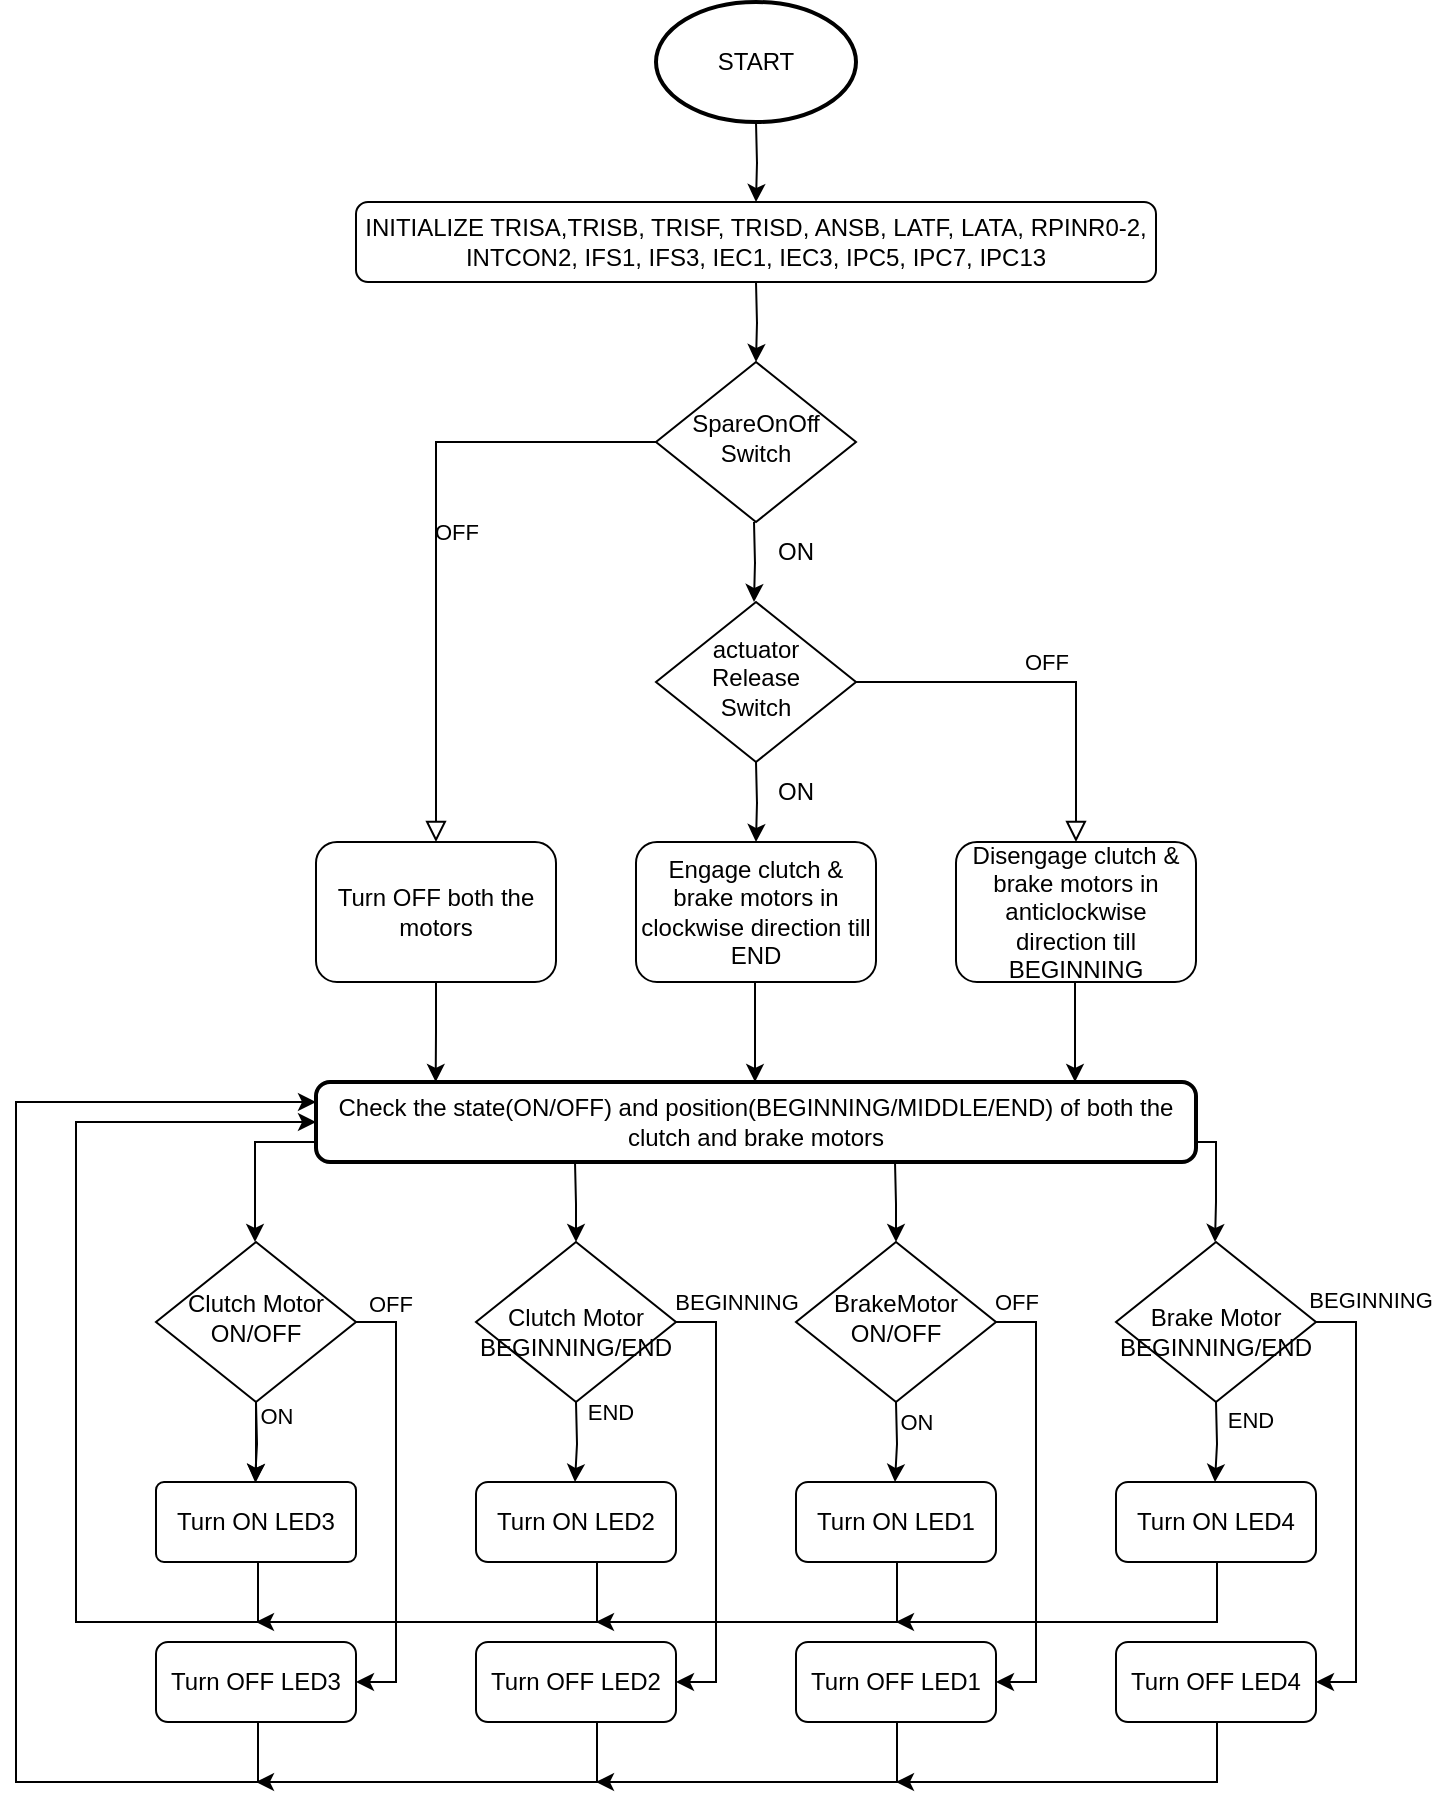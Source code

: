 <mxfile version="24.9.3">
  <diagram id="C5RBs43oDa-KdzZeNtuy" name="Page-1">
    <mxGraphModel dx="880" dy="470" grid="1" gridSize="10" guides="1" tooltips="1" connect="1" arrows="1" fold="1" page="1" pageScale="1" pageWidth="827" pageHeight="1169" math="0" shadow="0">
      <root>
        <mxCell id="WIyWlLk6GJQsqaUBKTNV-0" />
        <mxCell id="WIyWlLk6GJQsqaUBKTNV-1" parent="WIyWlLk6GJQsqaUBKTNV-0" />
        <mxCell id="WIyWlLk6GJQsqaUBKTNV-3" value="INITIALIZE TRISA,TRISB, TRISF, TRISD, ANSB, LATF, LATA, RPINR0-2, INTCON2, IFS1, IFS3, IEC1, IEC3, IPC5, IPC7, IPC13" style="rounded=1;whiteSpace=wrap;html=1;fontSize=12;glass=0;strokeWidth=1;shadow=0;" parent="WIyWlLk6GJQsqaUBKTNV-1" vertex="1">
          <mxGeometry x="260" y="120" width="400" height="40" as="geometry" />
        </mxCell>
        <mxCell id="WIyWlLk6GJQsqaUBKTNV-5" value="OFF" style="edgeStyle=orthogonalEdgeStyle;rounded=0;html=1;jettySize=auto;orthogonalLoop=1;fontSize=11;endArrow=block;endFill=0;endSize=8;strokeWidth=1;shadow=0;labelBackgroundColor=none;" parent="WIyWlLk6GJQsqaUBKTNV-1" source="WIyWlLk6GJQsqaUBKTNV-6" target="WIyWlLk6GJQsqaUBKTNV-7" edge="1">
          <mxGeometry y="10" relative="1" as="geometry">
            <mxPoint as="offset" />
          </mxGeometry>
        </mxCell>
        <mxCell id="WIyWlLk6GJQsqaUBKTNV-6" value="&lt;div&gt;SpareOnOff&lt;/div&gt;&lt;div&gt;Switch&lt;br&gt;&lt;/div&gt;" style="rhombus;whiteSpace=wrap;html=1;shadow=0;fontFamily=Helvetica;fontSize=12;align=center;strokeWidth=1;spacing=6;spacingTop=-4;" parent="WIyWlLk6GJQsqaUBKTNV-1" vertex="1">
          <mxGeometry x="410" y="200" width="100" height="80" as="geometry" />
        </mxCell>
        <mxCell id="uwuIT9XjTEhPvfsaly6d-17" value="" style="edgeStyle=orthogonalEdgeStyle;rounded=0;orthogonalLoop=1;jettySize=auto;html=1;entryX=0.136;entryY=0;entryDx=0;entryDy=0;entryPerimeter=0;" parent="WIyWlLk6GJQsqaUBKTNV-1" source="WIyWlLk6GJQsqaUBKTNV-7" target="uwuIT9XjTEhPvfsaly6d-2" edge="1">
          <mxGeometry relative="1" as="geometry" />
        </mxCell>
        <mxCell id="WIyWlLk6GJQsqaUBKTNV-7" value="Turn OFF both the motors" style="rounded=1;whiteSpace=wrap;html=1;fontSize=12;glass=0;strokeWidth=1;shadow=0;" parent="WIyWlLk6GJQsqaUBKTNV-1" vertex="1">
          <mxGeometry x="240" y="440" width="120" height="70" as="geometry" />
        </mxCell>
        <mxCell id="WIyWlLk6GJQsqaUBKTNV-9" value="OFF" style="edgeStyle=orthogonalEdgeStyle;rounded=0;html=1;jettySize=auto;orthogonalLoop=1;fontSize=11;endArrow=block;endFill=0;endSize=8;strokeWidth=1;shadow=0;labelBackgroundColor=none;" parent="WIyWlLk6GJQsqaUBKTNV-1" source="WIyWlLk6GJQsqaUBKTNV-10" target="WIyWlLk6GJQsqaUBKTNV-12" edge="1">
          <mxGeometry y="10" relative="1" as="geometry">
            <mxPoint as="offset" />
          </mxGeometry>
        </mxCell>
        <mxCell id="WIyWlLk6GJQsqaUBKTNV-10" value="&lt;div&gt;actuator&lt;/div&gt;&lt;div&gt;Release&lt;/div&gt;&lt;div&gt;Switch&lt;/div&gt;" style="rhombus;whiteSpace=wrap;html=1;shadow=0;fontFamily=Helvetica;fontSize=12;align=center;strokeWidth=1;spacing=6;spacingTop=-4;" parent="WIyWlLk6GJQsqaUBKTNV-1" vertex="1">
          <mxGeometry x="410" y="320" width="100" height="80" as="geometry" />
        </mxCell>
        <mxCell id="WIyWlLk6GJQsqaUBKTNV-11" value="Engage clutch &amp;amp; brake motors in clockwise direction till END" style="rounded=1;whiteSpace=wrap;html=1;fontSize=12;glass=0;strokeWidth=1;shadow=0;" parent="WIyWlLk6GJQsqaUBKTNV-1" vertex="1">
          <mxGeometry x="400" y="440" width="120" height="70" as="geometry" />
        </mxCell>
        <mxCell id="WIyWlLk6GJQsqaUBKTNV-12" value="Disengage clutch &amp;amp; brake motors in anticlockwise direction till BEGINNING" style="rounded=1;whiteSpace=wrap;html=1;fontSize=12;glass=0;strokeWidth=1;shadow=0;" parent="WIyWlLk6GJQsqaUBKTNV-1" vertex="1">
          <mxGeometry x="560" y="440" width="120" height="70" as="geometry" />
        </mxCell>
        <mxCell id="uwuIT9XjTEhPvfsaly6d-2" value="Check the state(ON/OFF) and position(BEGINNING/MIDDLE/END) of both the clutch and brake motors" style="rounded=1;whiteSpace=wrap;html=1;absoluteArcSize=1;arcSize=14;strokeWidth=2;" parent="WIyWlLk6GJQsqaUBKTNV-1" vertex="1">
          <mxGeometry x="240" y="560" width="440" height="40" as="geometry" />
        </mxCell>
        <mxCell id="uwuIT9XjTEhPvfsaly6d-34" value="" style="edgeStyle=orthogonalEdgeStyle;rounded=0;orthogonalLoop=1;jettySize=auto;html=1;" parent="WIyWlLk6GJQsqaUBKTNV-1" source="uwuIT9XjTEhPvfsaly6d-3" target="uwuIT9XjTEhPvfsaly6d-9" edge="1">
          <mxGeometry relative="1" as="geometry" />
        </mxCell>
        <mxCell id="uwuIT9XjTEhPvfsaly6d-3" value="Clutch Motor ON/OFF" style="rhombus;whiteSpace=wrap;html=1;shadow=0;fontFamily=Helvetica;fontSize=12;align=center;strokeWidth=1;spacing=6;spacingTop=-4;" parent="WIyWlLk6GJQsqaUBKTNV-1" vertex="1">
          <mxGeometry x="160" y="640" width="100" height="80" as="geometry" />
        </mxCell>
        <mxCell id="uwuIT9XjTEhPvfsaly6d-4" value="&lt;div&gt;&lt;br&gt;&lt;/div&gt;&lt;div&gt;Clutch Motor&lt;/div&gt;&lt;div&gt;BEGINNING/END&lt;br&gt;&lt;/div&gt;" style="rhombus;whiteSpace=wrap;html=1;shadow=0;fontFamily=Helvetica;fontSize=12;align=center;strokeWidth=1;spacing=6;spacingTop=-4;" parent="WIyWlLk6GJQsqaUBKTNV-1" vertex="1">
          <mxGeometry x="320" y="640" width="100" height="80" as="geometry" />
        </mxCell>
        <mxCell id="uwuIT9XjTEhPvfsaly6d-5" value="&lt;div&gt;BrakeMotor&lt;/div&gt;ON/OFF" style="rhombus;whiteSpace=wrap;html=1;shadow=0;fontFamily=Helvetica;fontSize=12;align=center;strokeWidth=1;spacing=6;spacingTop=-4;" parent="WIyWlLk6GJQsqaUBKTNV-1" vertex="1">
          <mxGeometry x="480" y="640" width="100" height="80" as="geometry" />
        </mxCell>
        <mxCell id="uwuIT9XjTEhPvfsaly6d-6" value="&lt;div&gt;&lt;br&gt;&lt;/div&gt;&lt;div&gt;Brake Motor&lt;/div&gt;BEGINNING/END" style="rhombus;whiteSpace=wrap;html=1;shadow=0;fontFamily=Helvetica;fontSize=12;align=center;strokeWidth=1;spacing=6;spacingTop=-4;" parent="WIyWlLk6GJQsqaUBKTNV-1" vertex="1">
          <mxGeometry x="640" y="640" width="100" height="80" as="geometry" />
        </mxCell>
        <mxCell id="uwuIT9XjTEhPvfsaly6d-8" value="START" style="strokeWidth=2;html=1;shape=mxgraph.flowchart.start_1;whiteSpace=wrap;" parent="WIyWlLk6GJQsqaUBKTNV-1" vertex="1">
          <mxGeometry x="410" y="20" width="100" height="60" as="geometry" />
        </mxCell>
        <mxCell id="uwuIT9XjTEhPvfsaly6d-9" value="Turn ON LED3" style="rounded=1;whiteSpace=wrap;html=1;fontSize=12;glass=0;strokeWidth=1;shadow=0;arcSize=10;" parent="WIyWlLk6GJQsqaUBKTNV-1" vertex="1">
          <mxGeometry x="160" y="760" width="100" height="40" as="geometry" />
        </mxCell>
        <mxCell id="uwuIT9XjTEhPvfsaly6d-10" value="Turn ON LED2" style="rounded=1;whiteSpace=wrap;html=1;fontSize=12;glass=0;strokeWidth=1;shadow=0;" parent="WIyWlLk6GJQsqaUBKTNV-1" vertex="1">
          <mxGeometry x="320" y="760" width="100" height="40" as="geometry" />
        </mxCell>
        <mxCell id="uwuIT9XjTEhPvfsaly6d-11" value="Turn ON LED1" style="rounded=1;whiteSpace=wrap;html=1;fontSize=12;glass=0;strokeWidth=1;shadow=0;" parent="WIyWlLk6GJQsqaUBKTNV-1" vertex="1">
          <mxGeometry x="480" y="760" width="100" height="40" as="geometry" />
        </mxCell>
        <mxCell id="uwuIT9XjTEhPvfsaly6d-12" value="Turn ON LED4" style="rounded=1;whiteSpace=wrap;html=1;fontSize=12;glass=0;strokeWidth=1;shadow=0;" parent="WIyWlLk6GJQsqaUBKTNV-1" vertex="1">
          <mxGeometry x="640" y="760" width="100" height="40" as="geometry" />
        </mxCell>
        <mxCell id="uwuIT9XjTEhPvfsaly6d-13" value="Turn OFF LED3" style="rounded=1;whiteSpace=wrap;html=1;fontSize=12;glass=0;strokeWidth=1;shadow=0;" parent="WIyWlLk6GJQsqaUBKTNV-1" vertex="1">
          <mxGeometry x="160" y="840" width="100" height="40" as="geometry" />
        </mxCell>
        <mxCell id="uwuIT9XjTEhPvfsaly6d-14" value="Turn OFF LED2" style="rounded=1;whiteSpace=wrap;html=1;fontSize=12;glass=0;strokeWidth=1;shadow=0;" parent="WIyWlLk6GJQsqaUBKTNV-1" vertex="1">
          <mxGeometry x="320" y="840" width="100" height="40" as="geometry" />
        </mxCell>
        <mxCell id="uwuIT9XjTEhPvfsaly6d-15" value="Turn OFF LED1" style="rounded=1;whiteSpace=wrap;html=1;fontSize=12;glass=0;strokeWidth=1;shadow=0;" parent="WIyWlLk6GJQsqaUBKTNV-1" vertex="1">
          <mxGeometry x="480" y="840" width="100" height="40" as="geometry" />
        </mxCell>
        <mxCell id="uwuIT9XjTEhPvfsaly6d-16" value="Turn OFF LED4" style="rounded=1;whiteSpace=wrap;html=1;fontSize=12;glass=0;strokeWidth=1;shadow=0;" parent="WIyWlLk6GJQsqaUBKTNV-1" vertex="1">
          <mxGeometry x="640" y="840" width="100" height="40" as="geometry" />
        </mxCell>
        <mxCell id="uwuIT9XjTEhPvfsaly6d-18" value="" style="edgeStyle=orthogonalEdgeStyle;rounded=0;orthogonalLoop=1;jettySize=auto;html=1;entryX=0.136;entryY=0;entryDx=0;entryDy=0;entryPerimeter=0;" parent="WIyWlLk6GJQsqaUBKTNV-1" edge="1">
          <mxGeometry relative="1" as="geometry">
            <mxPoint x="459.5" y="510" as="sourcePoint" />
            <mxPoint x="459.5" y="560" as="targetPoint" />
          </mxGeometry>
        </mxCell>
        <mxCell id="uwuIT9XjTEhPvfsaly6d-19" value="" style="edgeStyle=orthogonalEdgeStyle;rounded=0;orthogonalLoop=1;jettySize=auto;html=1;entryX=0.136;entryY=0;entryDx=0;entryDy=0;entryPerimeter=0;" parent="WIyWlLk6GJQsqaUBKTNV-1" edge="1">
          <mxGeometry relative="1" as="geometry">
            <mxPoint x="619.5" y="510" as="sourcePoint" />
            <mxPoint x="619.5" y="560" as="targetPoint" />
          </mxGeometry>
        </mxCell>
        <mxCell id="uwuIT9XjTEhPvfsaly6d-20" value="" style="edgeStyle=orthogonalEdgeStyle;rounded=0;orthogonalLoop=1;jettySize=auto;html=1;entryX=0.136;entryY=0;entryDx=0;entryDy=0;entryPerimeter=0;" parent="WIyWlLk6GJQsqaUBKTNV-1" source="uwuIT9XjTEhPvfsaly6d-2" edge="1">
          <mxGeometry relative="1" as="geometry">
            <mxPoint x="209.5" y="590" as="sourcePoint" />
            <mxPoint x="209.5" y="640" as="targetPoint" />
            <Array as="points">
              <mxPoint x="210" y="590" />
            </Array>
          </mxGeometry>
        </mxCell>
        <mxCell id="uwuIT9XjTEhPvfsaly6d-21" value="" style="edgeStyle=orthogonalEdgeStyle;rounded=0;orthogonalLoop=1;jettySize=auto;html=1;entryX=0.136;entryY=0;entryDx=0;entryDy=0;entryPerimeter=0;exitX=1;exitY=0.75;exitDx=0;exitDy=0;" parent="WIyWlLk6GJQsqaUBKTNV-1" source="uwuIT9XjTEhPvfsaly6d-2" edge="1">
          <mxGeometry relative="1" as="geometry">
            <mxPoint x="689.5" y="590" as="sourcePoint" />
            <mxPoint x="689.5" y="640" as="targetPoint" />
            <Array as="points">
              <mxPoint x="690" y="590" />
              <mxPoint x="690" y="620" />
            </Array>
          </mxGeometry>
        </mxCell>
        <mxCell id="uwuIT9XjTEhPvfsaly6d-22" value="" style="edgeStyle=orthogonalEdgeStyle;rounded=0;orthogonalLoop=1;jettySize=auto;html=1;" parent="WIyWlLk6GJQsqaUBKTNV-1" edge="1">
          <mxGeometry relative="1" as="geometry">
            <mxPoint x="369.5" y="600" as="sourcePoint" />
            <mxPoint x="370" y="640" as="targetPoint" />
          </mxGeometry>
        </mxCell>
        <mxCell id="uwuIT9XjTEhPvfsaly6d-24" value="" style="edgeStyle=orthogonalEdgeStyle;rounded=0;orthogonalLoop=1;jettySize=auto;html=1;" parent="WIyWlLk6GJQsqaUBKTNV-1" edge="1">
          <mxGeometry relative="1" as="geometry">
            <mxPoint x="529.5" y="600" as="sourcePoint" />
            <mxPoint x="530" y="640" as="targetPoint" />
          </mxGeometry>
        </mxCell>
        <mxCell id="uwuIT9XjTEhPvfsaly6d-25" value="" style="edgeStyle=orthogonalEdgeStyle;rounded=0;orthogonalLoop=1;jettySize=auto;html=1;entryX=0.136;entryY=0;entryDx=0;entryDy=0;entryPerimeter=0;" parent="WIyWlLk6GJQsqaUBKTNV-1" edge="1">
          <mxGeometry relative="1" as="geometry">
            <mxPoint x="210" y="720" as="sourcePoint" />
            <mxPoint x="209.5" y="760" as="targetPoint" />
          </mxGeometry>
        </mxCell>
        <mxCell id="uwuIT9XjTEhPvfsaly6d-35" value="ON" style="edgeLabel;html=1;align=center;verticalAlign=middle;resizable=0;points=[];" parent="uwuIT9XjTEhPvfsaly6d-25" vertex="1" connectable="0">
          <mxGeometry x="-0.657" y="-2" relative="1" as="geometry">
            <mxPoint x="12" as="offset" />
          </mxGeometry>
        </mxCell>
        <mxCell id="uwuIT9XjTEhPvfsaly6d-26" value="" style="edgeStyle=orthogonalEdgeStyle;rounded=0;orthogonalLoop=1;jettySize=auto;html=1;entryX=0.136;entryY=0;entryDx=0;entryDy=0;entryPerimeter=0;" parent="WIyWlLk6GJQsqaUBKTNV-1" edge="1">
          <mxGeometry relative="1" as="geometry">
            <mxPoint x="370" y="720" as="sourcePoint" />
            <mxPoint x="369.5" y="760" as="targetPoint" />
          </mxGeometry>
        </mxCell>
        <mxCell id="uwuIT9XjTEhPvfsaly6d-27" value="" style="edgeStyle=orthogonalEdgeStyle;rounded=0;orthogonalLoop=1;jettySize=auto;html=1;entryX=0.136;entryY=0;entryDx=0;entryDy=0;entryPerimeter=0;" parent="WIyWlLk6GJQsqaUBKTNV-1" edge="1">
          <mxGeometry relative="1" as="geometry">
            <mxPoint x="530" y="720" as="sourcePoint" />
            <mxPoint x="529.5" y="760" as="targetPoint" />
          </mxGeometry>
        </mxCell>
        <mxCell id="uwuIT9XjTEhPvfsaly6d-28" value="" style="edgeStyle=orthogonalEdgeStyle;rounded=0;orthogonalLoop=1;jettySize=auto;html=1;entryX=0.136;entryY=0;entryDx=0;entryDy=0;entryPerimeter=0;" parent="WIyWlLk6GJQsqaUBKTNV-1" edge="1">
          <mxGeometry relative="1" as="geometry">
            <mxPoint x="690" y="720" as="sourcePoint" />
            <mxPoint x="689.5" y="760" as="targetPoint" />
          </mxGeometry>
        </mxCell>
        <mxCell id="uwuIT9XjTEhPvfsaly6d-29" value="" style="edgeStyle=orthogonalEdgeStyle;rounded=0;orthogonalLoop=1;jettySize=auto;html=1;exitX=1;exitY=0.5;exitDx=0;exitDy=0;entryX=1;entryY=0.5;entryDx=0;entryDy=0;" parent="WIyWlLk6GJQsqaUBKTNV-1" source="uwuIT9XjTEhPvfsaly6d-3" target="uwuIT9XjTEhPvfsaly6d-13" edge="1">
          <mxGeometry relative="1" as="geometry">
            <mxPoint x="280" y="710" as="sourcePoint" />
            <mxPoint x="280" y="860" as="targetPoint" />
          </mxGeometry>
        </mxCell>
        <mxCell id="uwuIT9XjTEhPvfsaly6d-30" value="" style="edgeStyle=orthogonalEdgeStyle;rounded=0;orthogonalLoop=1;jettySize=auto;html=1;exitX=1;exitY=0.5;exitDx=0;exitDy=0;entryX=1;entryY=0.5;entryDx=0;entryDy=0;" parent="WIyWlLk6GJQsqaUBKTNV-1" source="uwuIT9XjTEhPvfsaly6d-4" target="uwuIT9XjTEhPvfsaly6d-14" edge="1">
          <mxGeometry relative="1" as="geometry">
            <mxPoint x="440" y="680" as="sourcePoint" />
            <mxPoint x="440" y="860" as="targetPoint" />
          </mxGeometry>
        </mxCell>
        <mxCell id="uwuIT9XjTEhPvfsaly6d-31" value="" style="edgeStyle=orthogonalEdgeStyle;rounded=0;orthogonalLoop=1;jettySize=auto;html=1;exitX=1;exitY=0.5;exitDx=0;exitDy=0;entryX=1;entryY=0.5;entryDx=0;entryDy=0;" parent="WIyWlLk6GJQsqaUBKTNV-1" source="uwuIT9XjTEhPvfsaly6d-5" target="uwuIT9XjTEhPvfsaly6d-15" edge="1">
          <mxGeometry relative="1" as="geometry">
            <mxPoint x="600" y="680" as="sourcePoint" />
            <mxPoint x="600" y="860" as="targetPoint" />
          </mxGeometry>
        </mxCell>
        <mxCell id="uwuIT9XjTEhPvfsaly6d-32" value="" style="edgeStyle=orthogonalEdgeStyle;rounded=0;orthogonalLoop=1;jettySize=auto;html=1;exitX=1;exitY=0.5;exitDx=0;exitDy=0;entryX=1;entryY=0.5;entryDx=0;entryDy=0;" parent="WIyWlLk6GJQsqaUBKTNV-1" source="uwuIT9XjTEhPvfsaly6d-6" target="uwuIT9XjTEhPvfsaly6d-16" edge="1">
          <mxGeometry relative="1" as="geometry">
            <mxPoint x="760" y="680" as="sourcePoint" />
            <mxPoint x="760" y="860" as="targetPoint" />
          </mxGeometry>
        </mxCell>
        <mxCell id="uwuIT9XjTEhPvfsaly6d-36" value="END" style="edgeLabel;html=1;align=center;verticalAlign=middle;resizable=0;points=[];" parent="WIyWlLk6GJQsqaUBKTNV-1" vertex="1" connectable="0">
          <mxGeometry x="390" y="740" as="geometry">
            <mxPoint x="-3" y="-15" as="offset" />
          </mxGeometry>
        </mxCell>
        <mxCell id="uwuIT9XjTEhPvfsaly6d-37" value="ON" style="edgeLabel;html=1;align=center;verticalAlign=middle;resizable=0;points=[];" parent="WIyWlLk6GJQsqaUBKTNV-1" vertex="1" connectable="0">
          <mxGeometry x="540" y="730" as="geometry" />
        </mxCell>
        <mxCell id="uwuIT9XjTEhPvfsaly6d-38" value="END" style="edgeLabel;html=1;align=center;verticalAlign=middle;resizable=0;points=[];" parent="WIyWlLk6GJQsqaUBKTNV-1" vertex="1" connectable="0">
          <mxGeometry x="710" y="740" as="geometry">
            <mxPoint x="-3" y="-11" as="offset" />
          </mxGeometry>
        </mxCell>
        <mxCell id="uwuIT9XjTEhPvfsaly6d-39" value="BEGINNING" style="edgeLabel;html=1;align=center;verticalAlign=middle;resizable=0;points=[];" parent="WIyWlLk6GJQsqaUBKTNV-1" vertex="1" connectable="0">
          <mxGeometry x="760" y="676" as="geometry">
            <mxPoint x="7" y="-7" as="offset" />
          </mxGeometry>
        </mxCell>
        <mxCell id="uwuIT9XjTEhPvfsaly6d-40" value="OFF" style="edgeLabel;html=1;align=center;verticalAlign=middle;resizable=0;points=[];" parent="WIyWlLk6GJQsqaUBKTNV-1" vertex="1" connectable="0">
          <mxGeometry x="600" y="676" as="geometry">
            <mxPoint x="-10" y="-6" as="offset" />
          </mxGeometry>
        </mxCell>
        <mxCell id="uwuIT9XjTEhPvfsaly6d-41" value="BEGINNING" style="edgeLabel;html=1;align=center;verticalAlign=middle;resizable=0;points=[];" parent="WIyWlLk6GJQsqaUBKTNV-1" vertex="1" connectable="0">
          <mxGeometry x="460" y="676" as="geometry">
            <mxPoint x="-10" y="-6" as="offset" />
          </mxGeometry>
        </mxCell>
        <mxCell id="uwuIT9XjTEhPvfsaly6d-42" value="OFF" style="edgeLabel;html=1;align=center;verticalAlign=middle;resizable=0;points=[];" parent="WIyWlLk6GJQsqaUBKTNV-1" vertex="1" connectable="0">
          <mxGeometry x="300" y="680" as="geometry">
            <mxPoint x="-23" y="-9" as="offset" />
          </mxGeometry>
        </mxCell>
        <mxCell id="uwuIT9XjTEhPvfsaly6d-43" value="" style="edgeStyle=orthogonalEdgeStyle;rounded=0;orthogonalLoop=1;jettySize=auto;html=1;" parent="WIyWlLk6GJQsqaUBKTNV-1" edge="1">
          <mxGeometry relative="1" as="geometry">
            <mxPoint x="209.5" y="800" as="sourcePoint" />
            <mxPoint x="240" y="580" as="targetPoint" />
            <Array as="points">
              <mxPoint x="211" y="800" />
              <mxPoint x="211" y="830" />
              <mxPoint x="120" y="830" />
              <mxPoint x="120" y="580" />
            </Array>
          </mxGeometry>
        </mxCell>
        <mxCell id="uwuIT9XjTEhPvfsaly6d-46" value="" style="rounded=0;orthogonalLoop=1;jettySize=auto;html=1;edgeStyle=orthogonalEdgeStyle;" parent="WIyWlLk6GJQsqaUBKTNV-1" edge="1">
          <mxGeometry relative="1" as="geometry">
            <mxPoint x="380.5" y="800" as="sourcePoint" />
            <mxPoint x="210" y="830" as="targetPoint" />
            <Array as="points">
              <mxPoint x="380.5" y="821" />
              <mxPoint x="380.5" y="821" />
            </Array>
          </mxGeometry>
        </mxCell>
        <mxCell id="uwuIT9XjTEhPvfsaly6d-47" value="" style="rounded=0;orthogonalLoop=1;jettySize=auto;html=1;edgeStyle=orthogonalEdgeStyle;" parent="WIyWlLk6GJQsqaUBKTNV-1" edge="1">
          <mxGeometry relative="1" as="geometry">
            <mxPoint x="530.5" y="800" as="sourcePoint" />
            <mxPoint x="380" y="830" as="targetPoint" />
            <Array as="points">
              <mxPoint x="530.5" y="821" />
              <mxPoint x="530.5" y="821" />
            </Array>
          </mxGeometry>
        </mxCell>
        <mxCell id="uwuIT9XjTEhPvfsaly6d-48" value="" style="rounded=0;orthogonalLoop=1;jettySize=auto;html=1;edgeStyle=orthogonalEdgeStyle;" parent="WIyWlLk6GJQsqaUBKTNV-1" edge="1">
          <mxGeometry relative="1" as="geometry">
            <mxPoint x="690.5" y="800" as="sourcePoint" />
            <mxPoint x="530" y="830" as="targetPoint" />
            <Array as="points">
              <mxPoint x="690.5" y="821" />
              <mxPoint x="690.5" y="821" />
            </Array>
          </mxGeometry>
        </mxCell>
        <mxCell id="uwuIT9XjTEhPvfsaly6d-49" value="" style="rounded=0;orthogonalLoop=1;jettySize=auto;html=1;edgeStyle=orthogonalEdgeStyle;" parent="WIyWlLk6GJQsqaUBKTNV-1" edge="1">
          <mxGeometry relative="1" as="geometry">
            <mxPoint x="690.5" y="880" as="sourcePoint" />
            <mxPoint x="530" y="910" as="targetPoint" />
            <Array as="points">
              <mxPoint x="690.5" y="901" />
              <mxPoint x="690.5" y="901" />
            </Array>
          </mxGeometry>
        </mxCell>
        <mxCell id="uwuIT9XjTEhPvfsaly6d-50" value="" style="rounded=0;orthogonalLoop=1;jettySize=auto;html=1;edgeStyle=orthogonalEdgeStyle;" parent="WIyWlLk6GJQsqaUBKTNV-1" edge="1">
          <mxGeometry relative="1" as="geometry">
            <mxPoint x="530.5" y="880" as="sourcePoint" />
            <mxPoint x="380" y="910" as="targetPoint" />
            <Array as="points">
              <mxPoint x="530.5" y="901" />
              <mxPoint x="530.5" y="901" />
            </Array>
          </mxGeometry>
        </mxCell>
        <mxCell id="uwuIT9XjTEhPvfsaly6d-51" value="" style="rounded=0;orthogonalLoop=1;jettySize=auto;html=1;edgeStyle=orthogonalEdgeStyle;" parent="WIyWlLk6GJQsqaUBKTNV-1" edge="1">
          <mxGeometry relative="1" as="geometry">
            <mxPoint x="380.5" y="880" as="sourcePoint" />
            <mxPoint x="210" y="910" as="targetPoint" />
            <Array as="points">
              <mxPoint x="380.5" y="901" />
              <mxPoint x="380.5" y="901" />
            </Array>
          </mxGeometry>
        </mxCell>
        <mxCell id="uwuIT9XjTEhPvfsaly6d-52" value="" style="edgeStyle=orthogonalEdgeStyle;rounded=0;orthogonalLoop=1;jettySize=auto;html=1;entryX=0;entryY=0.25;entryDx=0;entryDy=0;" parent="WIyWlLk6GJQsqaUBKTNV-1" target="uwuIT9XjTEhPvfsaly6d-2" edge="1">
          <mxGeometry relative="1" as="geometry">
            <mxPoint x="209.5" y="880" as="sourcePoint" />
            <mxPoint x="240" y="660" as="targetPoint" />
            <Array as="points">
              <mxPoint x="211" y="880" />
              <mxPoint x="211" y="910" />
              <mxPoint x="90" y="910" />
              <mxPoint x="90" y="570" />
            </Array>
          </mxGeometry>
        </mxCell>
        <mxCell id="Mh-ULMqSm5ZMRvNslwIm-0" value="" style="edgeStyle=orthogonalEdgeStyle;rounded=0;orthogonalLoop=1;jettySize=auto;html=1;entryX=0.136;entryY=0;entryDx=0;entryDy=0;entryPerimeter=0;" edge="1" parent="WIyWlLk6GJQsqaUBKTNV-1">
          <mxGeometry relative="1" as="geometry">
            <mxPoint x="460" y="160" as="sourcePoint" />
            <mxPoint x="460" y="200" as="targetPoint" />
          </mxGeometry>
        </mxCell>
        <mxCell id="Mh-ULMqSm5ZMRvNslwIm-1" value="" style="edgeStyle=orthogonalEdgeStyle;rounded=0;orthogonalLoop=1;jettySize=auto;html=1;entryX=0.136;entryY=0;entryDx=0;entryDy=0;entryPerimeter=0;" edge="1" parent="WIyWlLk6GJQsqaUBKTNV-1">
          <mxGeometry relative="1" as="geometry">
            <mxPoint x="459" y="280" as="sourcePoint" />
            <mxPoint x="459" y="320" as="targetPoint" />
          </mxGeometry>
        </mxCell>
        <mxCell id="Mh-ULMqSm5ZMRvNslwIm-2" value="" style="edgeStyle=orthogonalEdgeStyle;rounded=0;orthogonalLoop=1;jettySize=auto;html=1;entryX=0.136;entryY=0;entryDx=0;entryDy=0;entryPerimeter=0;" edge="1" parent="WIyWlLk6GJQsqaUBKTNV-1">
          <mxGeometry relative="1" as="geometry">
            <mxPoint x="460" y="400" as="sourcePoint" />
            <mxPoint x="460" y="440" as="targetPoint" />
          </mxGeometry>
        </mxCell>
        <mxCell id="Mh-ULMqSm5ZMRvNslwIm-3" value="" style="edgeStyle=orthogonalEdgeStyle;rounded=0;orthogonalLoop=1;jettySize=auto;html=1;entryX=0.136;entryY=0;entryDx=0;entryDy=0;entryPerimeter=0;" edge="1" parent="WIyWlLk6GJQsqaUBKTNV-1">
          <mxGeometry relative="1" as="geometry">
            <mxPoint x="460" y="80" as="sourcePoint" />
            <mxPoint x="460" y="120" as="targetPoint" />
          </mxGeometry>
        </mxCell>
        <mxCell id="Mh-ULMqSm5ZMRvNslwIm-5" value="ON" style="text;html=1;align=center;verticalAlign=middle;whiteSpace=wrap;rounded=0;" vertex="1" parent="WIyWlLk6GJQsqaUBKTNV-1">
          <mxGeometry x="450" y="400" width="60" height="30" as="geometry" />
        </mxCell>
        <mxCell id="Mh-ULMqSm5ZMRvNslwIm-6" value="ON" style="text;html=1;align=center;verticalAlign=middle;whiteSpace=wrap;rounded=0;" vertex="1" parent="WIyWlLk6GJQsqaUBKTNV-1">
          <mxGeometry x="450" y="280" width="60" height="30" as="geometry" />
        </mxCell>
      </root>
    </mxGraphModel>
  </diagram>
</mxfile>
